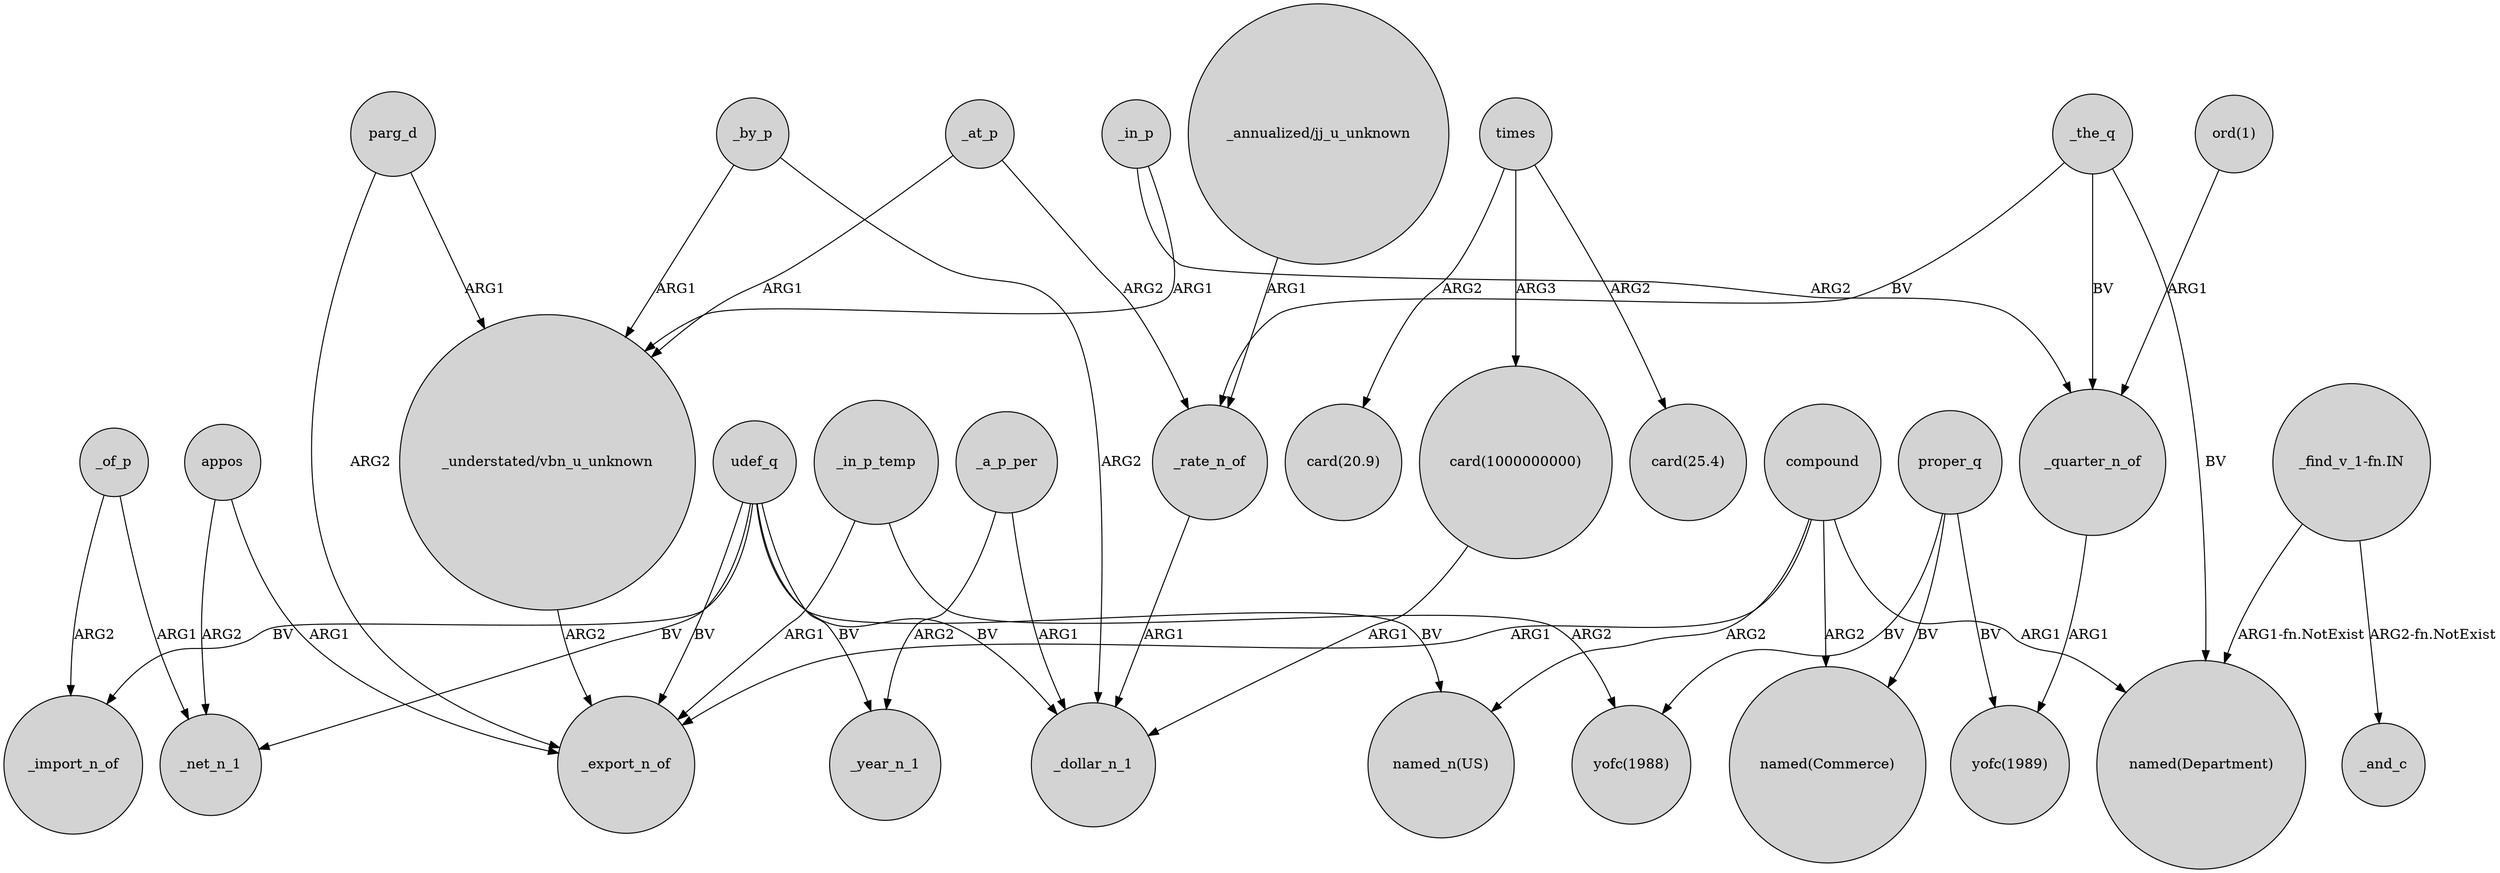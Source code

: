 digraph {
	node [shape=circle style=filled]
	udef_q -> "named_n(US)" [label=BV]
	_at_p -> _rate_n_of [label=ARG2]
	_a_p_per -> _year_n_1 [label=ARG2]
	appos -> _export_n_of [label=ARG1]
	"_understated/vbn_u_unknown" -> _export_n_of [label=ARG2]
	_by_p -> "_understated/vbn_u_unknown" [label=ARG1]
	_rate_n_of -> _dollar_n_1 [label=ARG1]
	compound -> "named_n(US)" [label=ARG2]
	_the_q -> _rate_n_of [label=BV]
	times -> "card(20.9)" [label=ARG2]
	_quarter_n_of -> "yofc(1989)" [label=ARG1]
	_of_p -> _import_n_of [label=ARG2]
	proper_q -> "yofc(1989)" [label=BV]
	times -> "card(1000000000)" [label=ARG3]
	compound -> _export_n_of [label=ARG1]
	_a_p_per -> _dollar_n_1 [label=ARG1]
	parg_d -> _export_n_of [label=ARG2]
	_in_p -> _quarter_n_of [label=ARG2]
	_by_p -> _dollar_n_1 [label=ARG2]
	_at_p -> "_understated/vbn_u_unknown" [label=ARG1]
	"ord(1)" -> _quarter_n_of [label=ARG1]
	parg_d -> "_understated/vbn_u_unknown" [label=ARG1]
	proper_q -> "yofc(1988)" [label=BV]
	"_find_v_1-fn.IN" -> _and_c [label="ARG2-fn.NotExist"]
	"_find_v_1-fn.IN" -> "named(Department)" [label="ARG1-fn.NotExist"]
	_the_q -> "named(Department)" [label=BV]
	udef_q -> _export_n_of [label=BV]
	_the_q -> _quarter_n_of [label=BV]
	udef_q -> _import_n_of [label=BV]
	_of_p -> _net_n_1 [label=ARG1]
	proper_q -> "named(Commerce)" [label=BV]
	_in_p -> "_understated/vbn_u_unknown" [label=ARG1]
	udef_q -> _net_n_1 [label=BV]
	appos -> _net_n_1 [label=ARG2]
	_in_p_temp -> _export_n_of [label=ARG1]
	udef_q -> _year_n_1 [label=BV]
	"_annualized/jj_u_unknown" -> _rate_n_of [label=ARG1]
	times -> "card(25.4)" [label=ARG2]
	compound -> "named(Department)" [label=ARG1]
	"card(1000000000)" -> _dollar_n_1 [label=ARG1]
	_in_p_temp -> "yofc(1988)" [label=ARG2]
	udef_q -> _dollar_n_1 [label=BV]
	compound -> "named(Commerce)" [label=ARG2]
}
